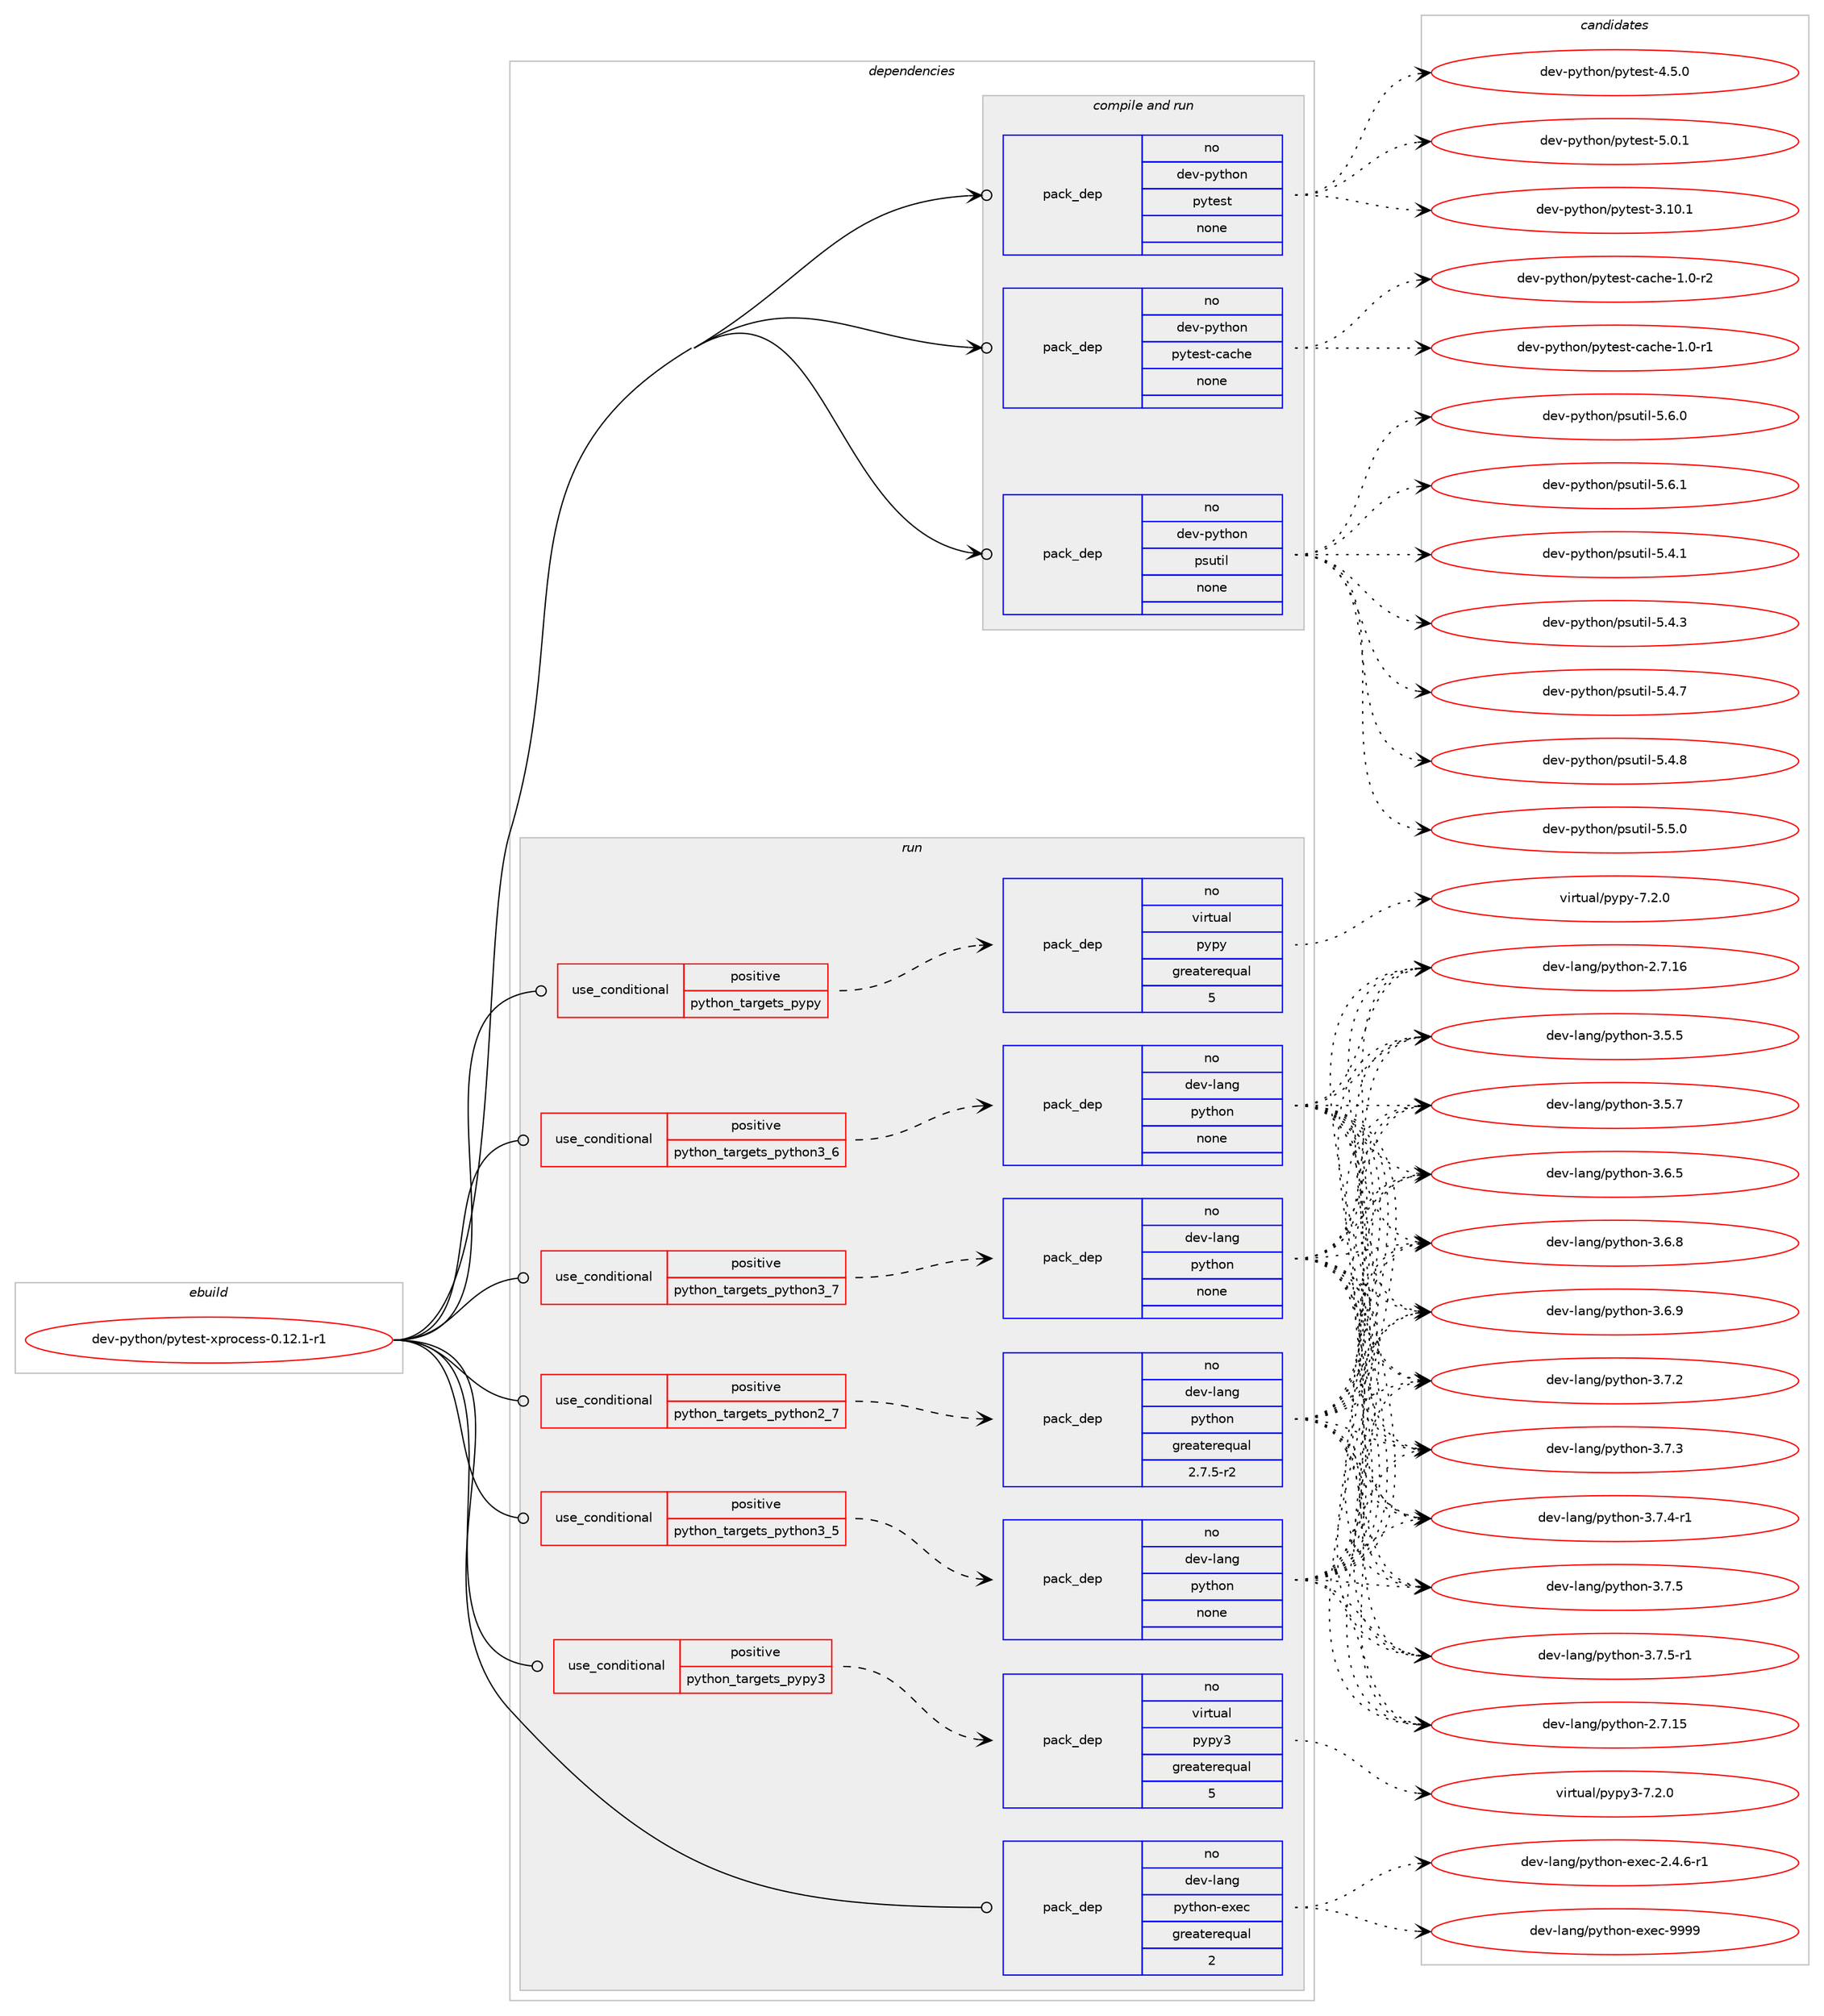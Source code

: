 digraph prolog {

# *************
# Graph options
# *************

newrank=true;
concentrate=true;
compound=true;
graph [rankdir=LR,fontname=Helvetica,fontsize=10,ranksep=1.5];#, ranksep=2.5, nodesep=0.2];
edge  [arrowhead=vee];
node  [fontname=Helvetica,fontsize=10];

# **********
# The ebuild
# **********

subgraph cluster_leftcol {
color=gray;
rank=same;
label=<<i>ebuild</i>>;
id [label="dev-python/pytest-xprocess-0.12.1-r1", color=red, width=4, href="../dev-python/pytest-xprocess-0.12.1-r1.svg"];
}

# ****************
# The dependencies
# ****************

subgraph cluster_midcol {
color=gray;
label=<<i>dependencies</i>>;
subgraph cluster_compile {
fillcolor="#eeeeee";
style=filled;
label=<<i>compile</i>>;
}
subgraph cluster_compileandrun {
fillcolor="#eeeeee";
style=filled;
label=<<i>compile and run</i>>;
subgraph pack470939 {
dependency630062 [label=<<TABLE BORDER="0" CELLBORDER="1" CELLSPACING="0" CELLPADDING="4" WIDTH="220"><TR><TD ROWSPAN="6" CELLPADDING="30">pack_dep</TD></TR><TR><TD WIDTH="110">no</TD></TR><TR><TD>dev-python</TD></TR><TR><TD>psutil</TD></TR><TR><TD>none</TD></TR><TR><TD></TD></TR></TABLE>>, shape=none, color=blue];
}
id:e -> dependency630062:w [weight=20,style="solid",arrowhead="odotvee"];
subgraph pack470940 {
dependency630063 [label=<<TABLE BORDER="0" CELLBORDER="1" CELLSPACING="0" CELLPADDING="4" WIDTH="220"><TR><TD ROWSPAN="6" CELLPADDING="30">pack_dep</TD></TR><TR><TD WIDTH="110">no</TD></TR><TR><TD>dev-python</TD></TR><TR><TD>pytest</TD></TR><TR><TD>none</TD></TR><TR><TD></TD></TR></TABLE>>, shape=none, color=blue];
}
id:e -> dependency630063:w [weight=20,style="solid",arrowhead="odotvee"];
subgraph pack470941 {
dependency630064 [label=<<TABLE BORDER="0" CELLBORDER="1" CELLSPACING="0" CELLPADDING="4" WIDTH="220"><TR><TD ROWSPAN="6" CELLPADDING="30">pack_dep</TD></TR><TR><TD WIDTH="110">no</TD></TR><TR><TD>dev-python</TD></TR><TR><TD>pytest-cache</TD></TR><TR><TD>none</TD></TR><TR><TD></TD></TR></TABLE>>, shape=none, color=blue];
}
id:e -> dependency630064:w [weight=20,style="solid",arrowhead="odotvee"];
}
subgraph cluster_run {
fillcolor="#eeeeee";
style=filled;
label=<<i>run</i>>;
subgraph cond147256 {
dependency630065 [label=<<TABLE BORDER="0" CELLBORDER="1" CELLSPACING="0" CELLPADDING="4"><TR><TD ROWSPAN="3" CELLPADDING="10">use_conditional</TD></TR><TR><TD>positive</TD></TR><TR><TD>python_targets_pypy</TD></TR></TABLE>>, shape=none, color=red];
subgraph pack470942 {
dependency630066 [label=<<TABLE BORDER="0" CELLBORDER="1" CELLSPACING="0" CELLPADDING="4" WIDTH="220"><TR><TD ROWSPAN="6" CELLPADDING="30">pack_dep</TD></TR><TR><TD WIDTH="110">no</TD></TR><TR><TD>virtual</TD></TR><TR><TD>pypy</TD></TR><TR><TD>greaterequal</TD></TR><TR><TD>5</TD></TR></TABLE>>, shape=none, color=blue];
}
dependency630065:e -> dependency630066:w [weight=20,style="dashed",arrowhead="vee"];
}
id:e -> dependency630065:w [weight=20,style="solid",arrowhead="odot"];
subgraph cond147257 {
dependency630067 [label=<<TABLE BORDER="0" CELLBORDER="1" CELLSPACING="0" CELLPADDING="4"><TR><TD ROWSPAN="3" CELLPADDING="10">use_conditional</TD></TR><TR><TD>positive</TD></TR><TR><TD>python_targets_pypy3</TD></TR></TABLE>>, shape=none, color=red];
subgraph pack470943 {
dependency630068 [label=<<TABLE BORDER="0" CELLBORDER="1" CELLSPACING="0" CELLPADDING="4" WIDTH="220"><TR><TD ROWSPAN="6" CELLPADDING="30">pack_dep</TD></TR><TR><TD WIDTH="110">no</TD></TR><TR><TD>virtual</TD></TR><TR><TD>pypy3</TD></TR><TR><TD>greaterequal</TD></TR><TR><TD>5</TD></TR></TABLE>>, shape=none, color=blue];
}
dependency630067:e -> dependency630068:w [weight=20,style="dashed",arrowhead="vee"];
}
id:e -> dependency630067:w [weight=20,style="solid",arrowhead="odot"];
subgraph cond147258 {
dependency630069 [label=<<TABLE BORDER="0" CELLBORDER="1" CELLSPACING="0" CELLPADDING="4"><TR><TD ROWSPAN="3" CELLPADDING="10">use_conditional</TD></TR><TR><TD>positive</TD></TR><TR><TD>python_targets_python2_7</TD></TR></TABLE>>, shape=none, color=red];
subgraph pack470944 {
dependency630070 [label=<<TABLE BORDER="0" CELLBORDER="1" CELLSPACING="0" CELLPADDING="4" WIDTH="220"><TR><TD ROWSPAN="6" CELLPADDING="30">pack_dep</TD></TR><TR><TD WIDTH="110">no</TD></TR><TR><TD>dev-lang</TD></TR><TR><TD>python</TD></TR><TR><TD>greaterequal</TD></TR><TR><TD>2.7.5-r2</TD></TR></TABLE>>, shape=none, color=blue];
}
dependency630069:e -> dependency630070:w [weight=20,style="dashed",arrowhead="vee"];
}
id:e -> dependency630069:w [weight=20,style="solid",arrowhead="odot"];
subgraph cond147259 {
dependency630071 [label=<<TABLE BORDER="0" CELLBORDER="1" CELLSPACING="0" CELLPADDING="4"><TR><TD ROWSPAN="3" CELLPADDING="10">use_conditional</TD></TR><TR><TD>positive</TD></TR><TR><TD>python_targets_python3_5</TD></TR></TABLE>>, shape=none, color=red];
subgraph pack470945 {
dependency630072 [label=<<TABLE BORDER="0" CELLBORDER="1" CELLSPACING="0" CELLPADDING="4" WIDTH="220"><TR><TD ROWSPAN="6" CELLPADDING="30">pack_dep</TD></TR><TR><TD WIDTH="110">no</TD></TR><TR><TD>dev-lang</TD></TR><TR><TD>python</TD></TR><TR><TD>none</TD></TR><TR><TD></TD></TR></TABLE>>, shape=none, color=blue];
}
dependency630071:e -> dependency630072:w [weight=20,style="dashed",arrowhead="vee"];
}
id:e -> dependency630071:w [weight=20,style="solid",arrowhead="odot"];
subgraph cond147260 {
dependency630073 [label=<<TABLE BORDER="0" CELLBORDER="1" CELLSPACING="0" CELLPADDING="4"><TR><TD ROWSPAN="3" CELLPADDING="10">use_conditional</TD></TR><TR><TD>positive</TD></TR><TR><TD>python_targets_python3_6</TD></TR></TABLE>>, shape=none, color=red];
subgraph pack470946 {
dependency630074 [label=<<TABLE BORDER="0" CELLBORDER="1" CELLSPACING="0" CELLPADDING="4" WIDTH="220"><TR><TD ROWSPAN="6" CELLPADDING="30">pack_dep</TD></TR><TR><TD WIDTH="110">no</TD></TR><TR><TD>dev-lang</TD></TR><TR><TD>python</TD></TR><TR><TD>none</TD></TR><TR><TD></TD></TR></TABLE>>, shape=none, color=blue];
}
dependency630073:e -> dependency630074:w [weight=20,style="dashed",arrowhead="vee"];
}
id:e -> dependency630073:w [weight=20,style="solid",arrowhead="odot"];
subgraph cond147261 {
dependency630075 [label=<<TABLE BORDER="0" CELLBORDER="1" CELLSPACING="0" CELLPADDING="4"><TR><TD ROWSPAN="3" CELLPADDING="10">use_conditional</TD></TR><TR><TD>positive</TD></TR><TR><TD>python_targets_python3_7</TD></TR></TABLE>>, shape=none, color=red];
subgraph pack470947 {
dependency630076 [label=<<TABLE BORDER="0" CELLBORDER="1" CELLSPACING="0" CELLPADDING="4" WIDTH="220"><TR><TD ROWSPAN="6" CELLPADDING="30">pack_dep</TD></TR><TR><TD WIDTH="110">no</TD></TR><TR><TD>dev-lang</TD></TR><TR><TD>python</TD></TR><TR><TD>none</TD></TR><TR><TD></TD></TR></TABLE>>, shape=none, color=blue];
}
dependency630075:e -> dependency630076:w [weight=20,style="dashed",arrowhead="vee"];
}
id:e -> dependency630075:w [weight=20,style="solid",arrowhead="odot"];
subgraph pack470948 {
dependency630077 [label=<<TABLE BORDER="0" CELLBORDER="1" CELLSPACING="0" CELLPADDING="4" WIDTH="220"><TR><TD ROWSPAN="6" CELLPADDING="30">pack_dep</TD></TR><TR><TD WIDTH="110">no</TD></TR><TR><TD>dev-lang</TD></TR><TR><TD>python-exec</TD></TR><TR><TD>greaterequal</TD></TR><TR><TD>2</TD></TR></TABLE>>, shape=none, color=blue];
}
id:e -> dependency630077:w [weight=20,style="solid",arrowhead="odot"];
}
}

# **************
# The candidates
# **************

subgraph cluster_choices {
rank=same;
color=gray;
label=<<i>candidates</i>>;

subgraph choice470939 {
color=black;
nodesep=1;
choice1001011184511212111610411111047112115117116105108455346524649 [label="dev-python/psutil-5.4.1", color=red, width=4,href="../dev-python/psutil-5.4.1.svg"];
choice1001011184511212111610411111047112115117116105108455346524651 [label="dev-python/psutil-5.4.3", color=red, width=4,href="../dev-python/psutil-5.4.3.svg"];
choice1001011184511212111610411111047112115117116105108455346524655 [label="dev-python/psutil-5.4.7", color=red, width=4,href="../dev-python/psutil-5.4.7.svg"];
choice1001011184511212111610411111047112115117116105108455346524656 [label="dev-python/psutil-5.4.8", color=red, width=4,href="../dev-python/psutil-5.4.8.svg"];
choice1001011184511212111610411111047112115117116105108455346534648 [label="dev-python/psutil-5.5.0", color=red, width=4,href="../dev-python/psutil-5.5.0.svg"];
choice1001011184511212111610411111047112115117116105108455346544648 [label="dev-python/psutil-5.6.0", color=red, width=4,href="../dev-python/psutil-5.6.0.svg"];
choice1001011184511212111610411111047112115117116105108455346544649 [label="dev-python/psutil-5.6.1", color=red, width=4,href="../dev-python/psutil-5.6.1.svg"];
dependency630062:e -> choice1001011184511212111610411111047112115117116105108455346524649:w [style=dotted,weight="100"];
dependency630062:e -> choice1001011184511212111610411111047112115117116105108455346524651:w [style=dotted,weight="100"];
dependency630062:e -> choice1001011184511212111610411111047112115117116105108455346524655:w [style=dotted,weight="100"];
dependency630062:e -> choice1001011184511212111610411111047112115117116105108455346524656:w [style=dotted,weight="100"];
dependency630062:e -> choice1001011184511212111610411111047112115117116105108455346534648:w [style=dotted,weight="100"];
dependency630062:e -> choice1001011184511212111610411111047112115117116105108455346544648:w [style=dotted,weight="100"];
dependency630062:e -> choice1001011184511212111610411111047112115117116105108455346544649:w [style=dotted,weight="100"];
}
subgraph choice470940 {
color=black;
nodesep=1;
choice100101118451121211161041111104711212111610111511645514649484649 [label="dev-python/pytest-3.10.1", color=red, width=4,href="../dev-python/pytest-3.10.1.svg"];
choice1001011184511212111610411111047112121116101115116455246534648 [label="dev-python/pytest-4.5.0", color=red, width=4,href="../dev-python/pytest-4.5.0.svg"];
choice1001011184511212111610411111047112121116101115116455346484649 [label="dev-python/pytest-5.0.1", color=red, width=4,href="../dev-python/pytest-5.0.1.svg"];
dependency630063:e -> choice100101118451121211161041111104711212111610111511645514649484649:w [style=dotted,weight="100"];
dependency630063:e -> choice1001011184511212111610411111047112121116101115116455246534648:w [style=dotted,weight="100"];
dependency630063:e -> choice1001011184511212111610411111047112121116101115116455346484649:w [style=dotted,weight="100"];
}
subgraph choice470941 {
color=black;
nodesep=1;
choice100101118451121211161041111104711212111610111511645999799104101454946484511449 [label="dev-python/pytest-cache-1.0-r1", color=red, width=4,href="../dev-python/pytest-cache-1.0-r1.svg"];
choice100101118451121211161041111104711212111610111511645999799104101454946484511450 [label="dev-python/pytest-cache-1.0-r2", color=red, width=4,href="../dev-python/pytest-cache-1.0-r2.svg"];
dependency630064:e -> choice100101118451121211161041111104711212111610111511645999799104101454946484511449:w [style=dotted,weight="100"];
dependency630064:e -> choice100101118451121211161041111104711212111610111511645999799104101454946484511450:w [style=dotted,weight="100"];
}
subgraph choice470942 {
color=black;
nodesep=1;
choice1181051141161179710847112121112121455546504648 [label="virtual/pypy-7.2.0", color=red, width=4,href="../virtual/pypy-7.2.0.svg"];
dependency630066:e -> choice1181051141161179710847112121112121455546504648:w [style=dotted,weight="100"];
}
subgraph choice470943 {
color=black;
nodesep=1;
choice118105114116117971084711212111212151455546504648 [label="virtual/pypy3-7.2.0", color=red, width=4,href="../virtual/pypy3-7.2.0.svg"];
dependency630068:e -> choice118105114116117971084711212111212151455546504648:w [style=dotted,weight="100"];
}
subgraph choice470944 {
color=black;
nodesep=1;
choice10010111845108971101034711212111610411111045504655464953 [label="dev-lang/python-2.7.15", color=red, width=4,href="../dev-lang/python-2.7.15.svg"];
choice10010111845108971101034711212111610411111045504655464954 [label="dev-lang/python-2.7.16", color=red, width=4,href="../dev-lang/python-2.7.16.svg"];
choice100101118451089711010347112121116104111110455146534653 [label="dev-lang/python-3.5.5", color=red, width=4,href="../dev-lang/python-3.5.5.svg"];
choice100101118451089711010347112121116104111110455146534655 [label="dev-lang/python-3.5.7", color=red, width=4,href="../dev-lang/python-3.5.7.svg"];
choice100101118451089711010347112121116104111110455146544653 [label="dev-lang/python-3.6.5", color=red, width=4,href="../dev-lang/python-3.6.5.svg"];
choice100101118451089711010347112121116104111110455146544656 [label="dev-lang/python-3.6.8", color=red, width=4,href="../dev-lang/python-3.6.8.svg"];
choice100101118451089711010347112121116104111110455146544657 [label="dev-lang/python-3.6.9", color=red, width=4,href="../dev-lang/python-3.6.9.svg"];
choice100101118451089711010347112121116104111110455146554650 [label="dev-lang/python-3.7.2", color=red, width=4,href="../dev-lang/python-3.7.2.svg"];
choice100101118451089711010347112121116104111110455146554651 [label="dev-lang/python-3.7.3", color=red, width=4,href="../dev-lang/python-3.7.3.svg"];
choice1001011184510897110103471121211161041111104551465546524511449 [label="dev-lang/python-3.7.4-r1", color=red, width=4,href="../dev-lang/python-3.7.4-r1.svg"];
choice100101118451089711010347112121116104111110455146554653 [label="dev-lang/python-3.7.5", color=red, width=4,href="../dev-lang/python-3.7.5.svg"];
choice1001011184510897110103471121211161041111104551465546534511449 [label="dev-lang/python-3.7.5-r1", color=red, width=4,href="../dev-lang/python-3.7.5-r1.svg"];
dependency630070:e -> choice10010111845108971101034711212111610411111045504655464953:w [style=dotted,weight="100"];
dependency630070:e -> choice10010111845108971101034711212111610411111045504655464954:w [style=dotted,weight="100"];
dependency630070:e -> choice100101118451089711010347112121116104111110455146534653:w [style=dotted,weight="100"];
dependency630070:e -> choice100101118451089711010347112121116104111110455146534655:w [style=dotted,weight="100"];
dependency630070:e -> choice100101118451089711010347112121116104111110455146544653:w [style=dotted,weight="100"];
dependency630070:e -> choice100101118451089711010347112121116104111110455146544656:w [style=dotted,weight="100"];
dependency630070:e -> choice100101118451089711010347112121116104111110455146544657:w [style=dotted,weight="100"];
dependency630070:e -> choice100101118451089711010347112121116104111110455146554650:w [style=dotted,weight="100"];
dependency630070:e -> choice100101118451089711010347112121116104111110455146554651:w [style=dotted,weight="100"];
dependency630070:e -> choice1001011184510897110103471121211161041111104551465546524511449:w [style=dotted,weight="100"];
dependency630070:e -> choice100101118451089711010347112121116104111110455146554653:w [style=dotted,weight="100"];
dependency630070:e -> choice1001011184510897110103471121211161041111104551465546534511449:w [style=dotted,weight="100"];
}
subgraph choice470945 {
color=black;
nodesep=1;
choice10010111845108971101034711212111610411111045504655464953 [label="dev-lang/python-2.7.15", color=red, width=4,href="../dev-lang/python-2.7.15.svg"];
choice10010111845108971101034711212111610411111045504655464954 [label="dev-lang/python-2.7.16", color=red, width=4,href="../dev-lang/python-2.7.16.svg"];
choice100101118451089711010347112121116104111110455146534653 [label="dev-lang/python-3.5.5", color=red, width=4,href="../dev-lang/python-3.5.5.svg"];
choice100101118451089711010347112121116104111110455146534655 [label="dev-lang/python-3.5.7", color=red, width=4,href="../dev-lang/python-3.5.7.svg"];
choice100101118451089711010347112121116104111110455146544653 [label="dev-lang/python-3.6.5", color=red, width=4,href="../dev-lang/python-3.6.5.svg"];
choice100101118451089711010347112121116104111110455146544656 [label="dev-lang/python-3.6.8", color=red, width=4,href="../dev-lang/python-3.6.8.svg"];
choice100101118451089711010347112121116104111110455146544657 [label="dev-lang/python-3.6.9", color=red, width=4,href="../dev-lang/python-3.6.9.svg"];
choice100101118451089711010347112121116104111110455146554650 [label="dev-lang/python-3.7.2", color=red, width=4,href="../dev-lang/python-3.7.2.svg"];
choice100101118451089711010347112121116104111110455146554651 [label="dev-lang/python-3.7.3", color=red, width=4,href="../dev-lang/python-3.7.3.svg"];
choice1001011184510897110103471121211161041111104551465546524511449 [label="dev-lang/python-3.7.4-r1", color=red, width=4,href="../dev-lang/python-3.7.4-r1.svg"];
choice100101118451089711010347112121116104111110455146554653 [label="dev-lang/python-3.7.5", color=red, width=4,href="../dev-lang/python-3.7.5.svg"];
choice1001011184510897110103471121211161041111104551465546534511449 [label="dev-lang/python-3.7.5-r1", color=red, width=4,href="../dev-lang/python-3.7.5-r1.svg"];
dependency630072:e -> choice10010111845108971101034711212111610411111045504655464953:w [style=dotted,weight="100"];
dependency630072:e -> choice10010111845108971101034711212111610411111045504655464954:w [style=dotted,weight="100"];
dependency630072:e -> choice100101118451089711010347112121116104111110455146534653:w [style=dotted,weight="100"];
dependency630072:e -> choice100101118451089711010347112121116104111110455146534655:w [style=dotted,weight="100"];
dependency630072:e -> choice100101118451089711010347112121116104111110455146544653:w [style=dotted,weight="100"];
dependency630072:e -> choice100101118451089711010347112121116104111110455146544656:w [style=dotted,weight="100"];
dependency630072:e -> choice100101118451089711010347112121116104111110455146544657:w [style=dotted,weight="100"];
dependency630072:e -> choice100101118451089711010347112121116104111110455146554650:w [style=dotted,weight="100"];
dependency630072:e -> choice100101118451089711010347112121116104111110455146554651:w [style=dotted,weight="100"];
dependency630072:e -> choice1001011184510897110103471121211161041111104551465546524511449:w [style=dotted,weight="100"];
dependency630072:e -> choice100101118451089711010347112121116104111110455146554653:w [style=dotted,weight="100"];
dependency630072:e -> choice1001011184510897110103471121211161041111104551465546534511449:w [style=dotted,weight="100"];
}
subgraph choice470946 {
color=black;
nodesep=1;
choice10010111845108971101034711212111610411111045504655464953 [label="dev-lang/python-2.7.15", color=red, width=4,href="../dev-lang/python-2.7.15.svg"];
choice10010111845108971101034711212111610411111045504655464954 [label="dev-lang/python-2.7.16", color=red, width=4,href="../dev-lang/python-2.7.16.svg"];
choice100101118451089711010347112121116104111110455146534653 [label="dev-lang/python-3.5.5", color=red, width=4,href="../dev-lang/python-3.5.5.svg"];
choice100101118451089711010347112121116104111110455146534655 [label="dev-lang/python-3.5.7", color=red, width=4,href="../dev-lang/python-3.5.7.svg"];
choice100101118451089711010347112121116104111110455146544653 [label="dev-lang/python-3.6.5", color=red, width=4,href="../dev-lang/python-3.6.5.svg"];
choice100101118451089711010347112121116104111110455146544656 [label="dev-lang/python-3.6.8", color=red, width=4,href="../dev-lang/python-3.6.8.svg"];
choice100101118451089711010347112121116104111110455146544657 [label="dev-lang/python-3.6.9", color=red, width=4,href="../dev-lang/python-3.6.9.svg"];
choice100101118451089711010347112121116104111110455146554650 [label="dev-lang/python-3.7.2", color=red, width=4,href="../dev-lang/python-3.7.2.svg"];
choice100101118451089711010347112121116104111110455146554651 [label="dev-lang/python-3.7.3", color=red, width=4,href="../dev-lang/python-3.7.3.svg"];
choice1001011184510897110103471121211161041111104551465546524511449 [label="dev-lang/python-3.7.4-r1", color=red, width=4,href="../dev-lang/python-3.7.4-r1.svg"];
choice100101118451089711010347112121116104111110455146554653 [label="dev-lang/python-3.7.5", color=red, width=4,href="../dev-lang/python-3.7.5.svg"];
choice1001011184510897110103471121211161041111104551465546534511449 [label="dev-lang/python-3.7.5-r1", color=red, width=4,href="../dev-lang/python-3.7.5-r1.svg"];
dependency630074:e -> choice10010111845108971101034711212111610411111045504655464953:w [style=dotted,weight="100"];
dependency630074:e -> choice10010111845108971101034711212111610411111045504655464954:w [style=dotted,weight="100"];
dependency630074:e -> choice100101118451089711010347112121116104111110455146534653:w [style=dotted,weight="100"];
dependency630074:e -> choice100101118451089711010347112121116104111110455146534655:w [style=dotted,weight="100"];
dependency630074:e -> choice100101118451089711010347112121116104111110455146544653:w [style=dotted,weight="100"];
dependency630074:e -> choice100101118451089711010347112121116104111110455146544656:w [style=dotted,weight="100"];
dependency630074:e -> choice100101118451089711010347112121116104111110455146544657:w [style=dotted,weight="100"];
dependency630074:e -> choice100101118451089711010347112121116104111110455146554650:w [style=dotted,weight="100"];
dependency630074:e -> choice100101118451089711010347112121116104111110455146554651:w [style=dotted,weight="100"];
dependency630074:e -> choice1001011184510897110103471121211161041111104551465546524511449:w [style=dotted,weight="100"];
dependency630074:e -> choice100101118451089711010347112121116104111110455146554653:w [style=dotted,weight="100"];
dependency630074:e -> choice1001011184510897110103471121211161041111104551465546534511449:w [style=dotted,weight="100"];
}
subgraph choice470947 {
color=black;
nodesep=1;
choice10010111845108971101034711212111610411111045504655464953 [label="dev-lang/python-2.7.15", color=red, width=4,href="../dev-lang/python-2.7.15.svg"];
choice10010111845108971101034711212111610411111045504655464954 [label="dev-lang/python-2.7.16", color=red, width=4,href="../dev-lang/python-2.7.16.svg"];
choice100101118451089711010347112121116104111110455146534653 [label="dev-lang/python-3.5.5", color=red, width=4,href="../dev-lang/python-3.5.5.svg"];
choice100101118451089711010347112121116104111110455146534655 [label="dev-lang/python-3.5.7", color=red, width=4,href="../dev-lang/python-3.5.7.svg"];
choice100101118451089711010347112121116104111110455146544653 [label="dev-lang/python-3.6.5", color=red, width=4,href="../dev-lang/python-3.6.5.svg"];
choice100101118451089711010347112121116104111110455146544656 [label="dev-lang/python-3.6.8", color=red, width=4,href="../dev-lang/python-3.6.8.svg"];
choice100101118451089711010347112121116104111110455146544657 [label="dev-lang/python-3.6.9", color=red, width=4,href="../dev-lang/python-3.6.9.svg"];
choice100101118451089711010347112121116104111110455146554650 [label="dev-lang/python-3.7.2", color=red, width=4,href="../dev-lang/python-3.7.2.svg"];
choice100101118451089711010347112121116104111110455146554651 [label="dev-lang/python-3.7.3", color=red, width=4,href="../dev-lang/python-3.7.3.svg"];
choice1001011184510897110103471121211161041111104551465546524511449 [label="dev-lang/python-3.7.4-r1", color=red, width=4,href="../dev-lang/python-3.7.4-r1.svg"];
choice100101118451089711010347112121116104111110455146554653 [label="dev-lang/python-3.7.5", color=red, width=4,href="../dev-lang/python-3.7.5.svg"];
choice1001011184510897110103471121211161041111104551465546534511449 [label="dev-lang/python-3.7.5-r1", color=red, width=4,href="../dev-lang/python-3.7.5-r1.svg"];
dependency630076:e -> choice10010111845108971101034711212111610411111045504655464953:w [style=dotted,weight="100"];
dependency630076:e -> choice10010111845108971101034711212111610411111045504655464954:w [style=dotted,weight="100"];
dependency630076:e -> choice100101118451089711010347112121116104111110455146534653:w [style=dotted,weight="100"];
dependency630076:e -> choice100101118451089711010347112121116104111110455146534655:w [style=dotted,weight="100"];
dependency630076:e -> choice100101118451089711010347112121116104111110455146544653:w [style=dotted,weight="100"];
dependency630076:e -> choice100101118451089711010347112121116104111110455146544656:w [style=dotted,weight="100"];
dependency630076:e -> choice100101118451089711010347112121116104111110455146544657:w [style=dotted,weight="100"];
dependency630076:e -> choice100101118451089711010347112121116104111110455146554650:w [style=dotted,weight="100"];
dependency630076:e -> choice100101118451089711010347112121116104111110455146554651:w [style=dotted,weight="100"];
dependency630076:e -> choice1001011184510897110103471121211161041111104551465546524511449:w [style=dotted,weight="100"];
dependency630076:e -> choice100101118451089711010347112121116104111110455146554653:w [style=dotted,weight="100"];
dependency630076:e -> choice1001011184510897110103471121211161041111104551465546534511449:w [style=dotted,weight="100"];
}
subgraph choice470948 {
color=black;
nodesep=1;
choice10010111845108971101034711212111610411111045101120101994550465246544511449 [label="dev-lang/python-exec-2.4.6-r1", color=red, width=4,href="../dev-lang/python-exec-2.4.6-r1.svg"];
choice10010111845108971101034711212111610411111045101120101994557575757 [label="dev-lang/python-exec-9999", color=red, width=4,href="../dev-lang/python-exec-9999.svg"];
dependency630077:e -> choice10010111845108971101034711212111610411111045101120101994550465246544511449:w [style=dotted,weight="100"];
dependency630077:e -> choice10010111845108971101034711212111610411111045101120101994557575757:w [style=dotted,weight="100"];
}
}

}

